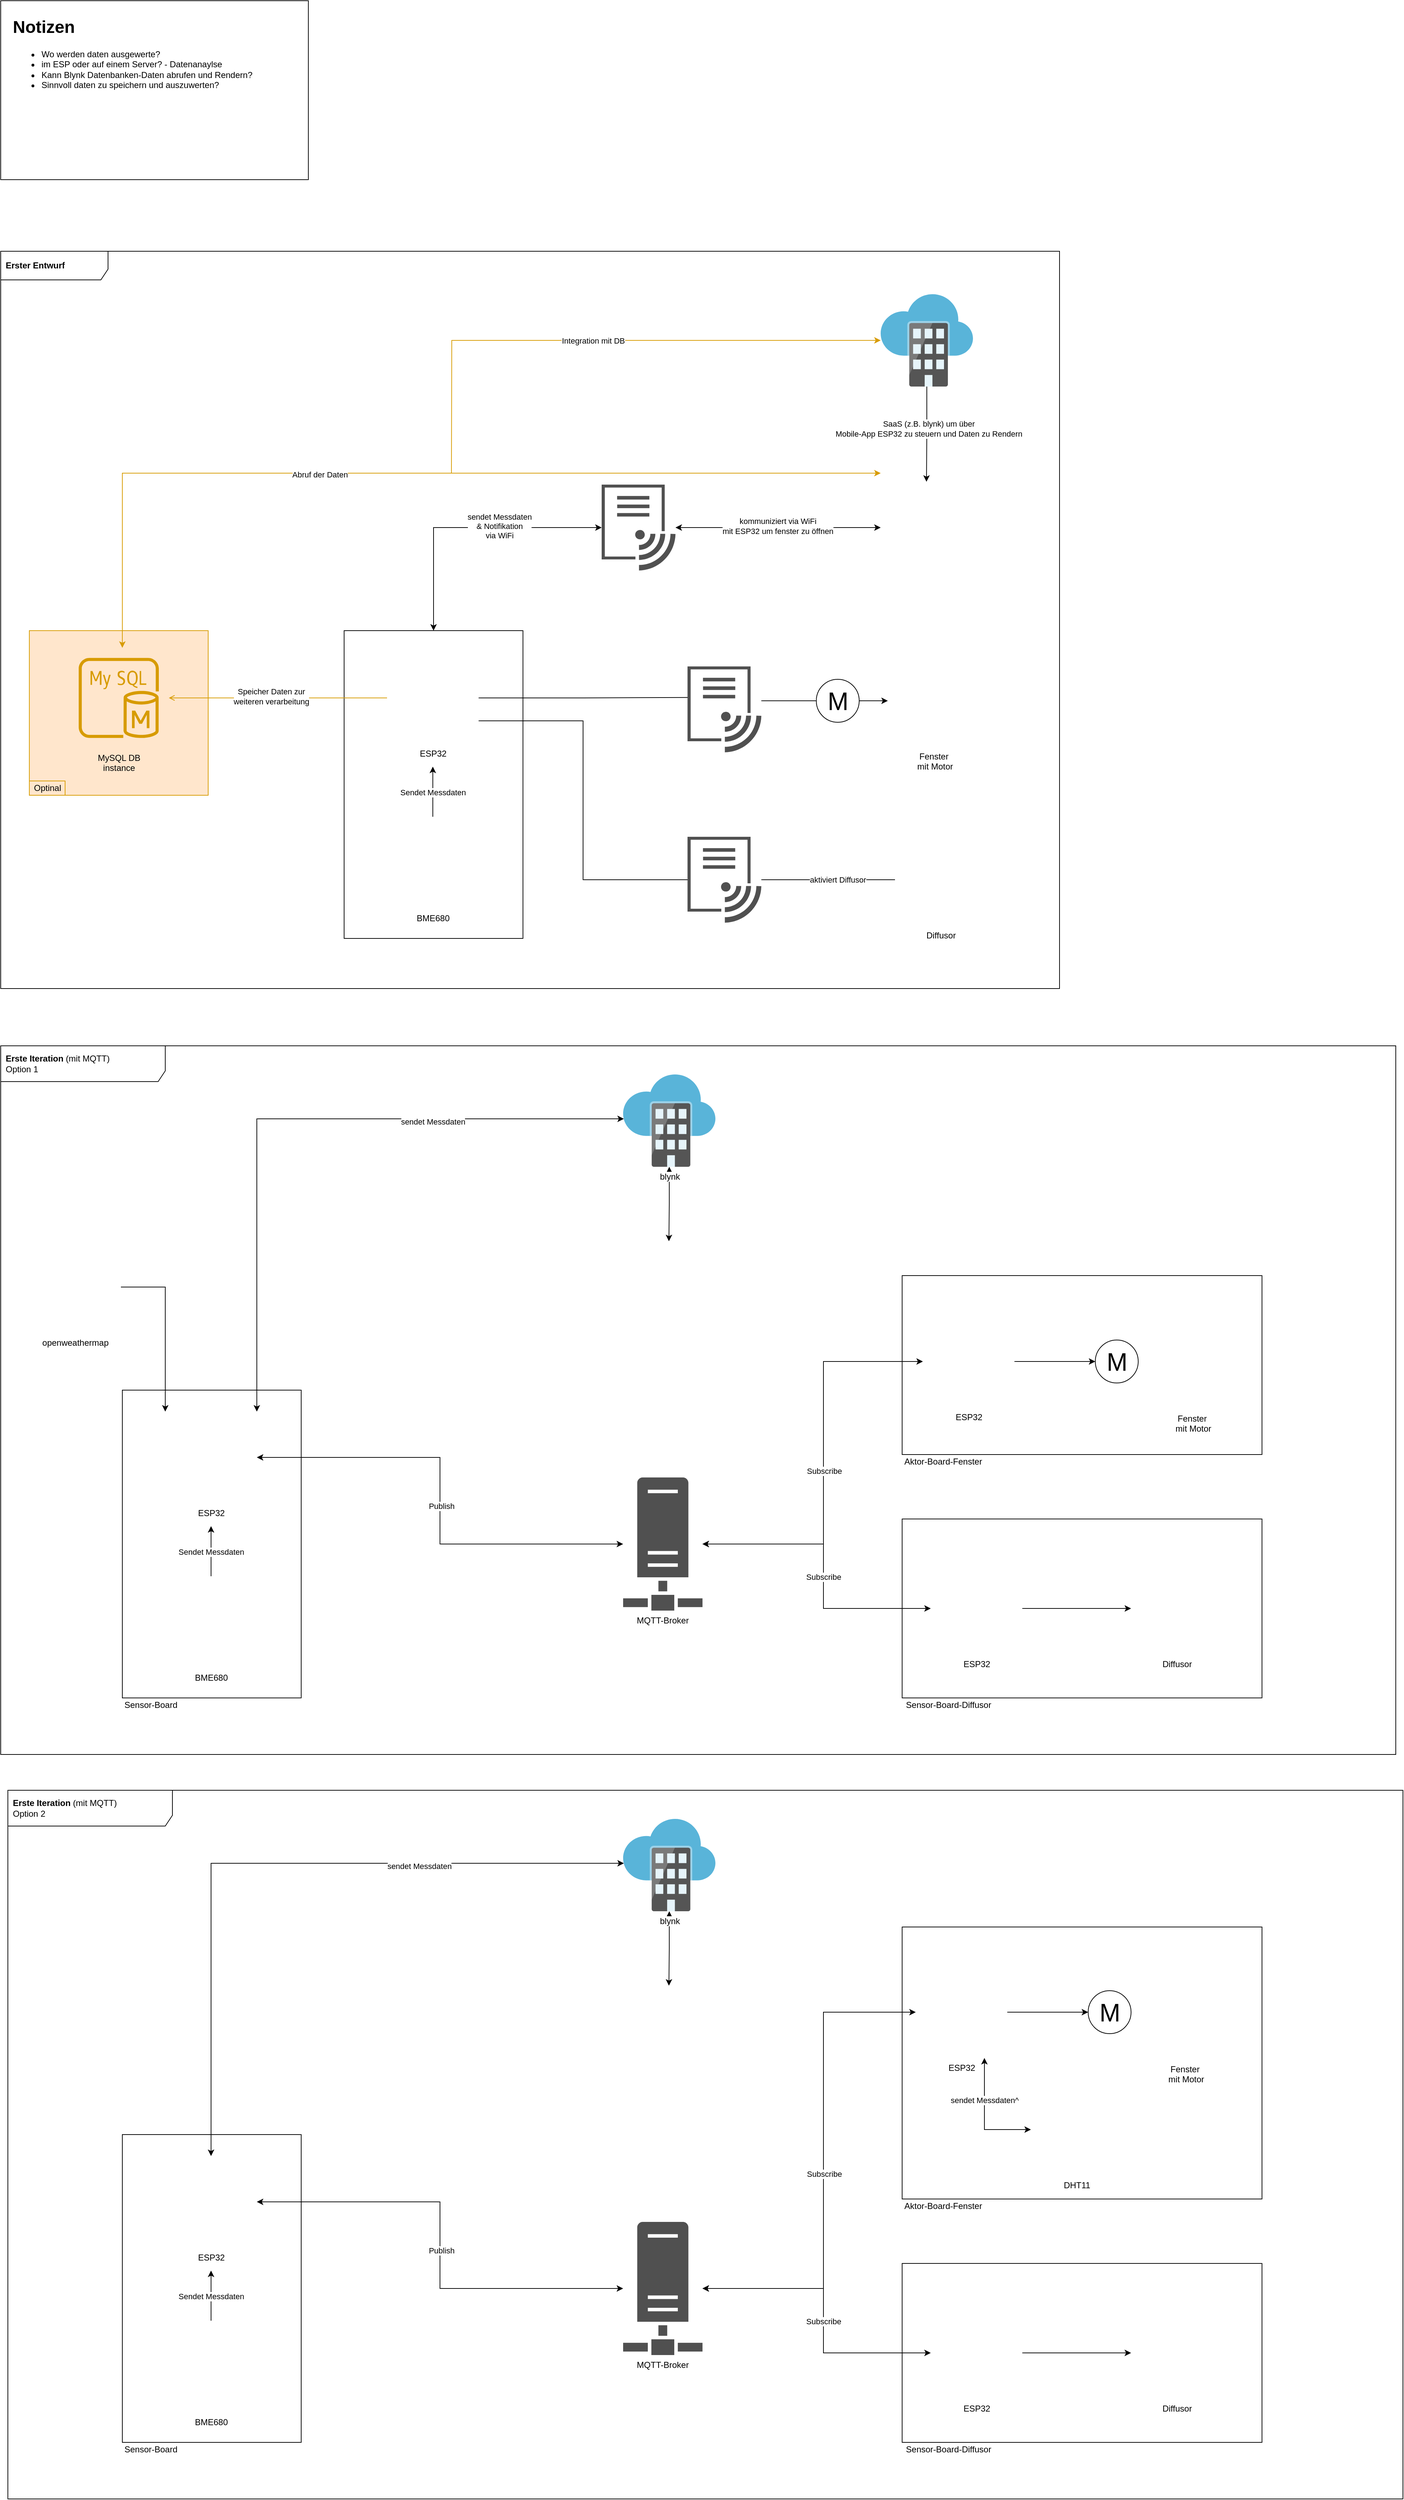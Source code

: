 <mxfile version="14.6.13" type="github" pages="4">
  <diagram name="Architekturdiagramm" id="822b0af5-4adb-64df-f703-e8dfc1f81529">
    <mxGraphModel dx="4665" dy="2795" grid="1" gridSize="10" guides="1" tooltips="1" connect="1" arrows="1" fold="1" page="1" pageScale="1" pageWidth="1100" pageHeight="850" background="#ffffff" math="0" shadow="0">
      <root>
        <mxCell id="0" />
        <mxCell id="1" parent="0" />
        <mxCell id="L6Wv2gptWpFD-Na3jaec-23" value="&lt;b&gt;Erste Iteration&lt;/b&gt; (mit MQTT)&lt;br&gt;Option 1" style="shape=umlFrame;whiteSpace=wrap;html=1;width=230;height=50;boundedLbl=1;verticalAlign=middle;align=left;spacingLeft=5;" parent="1" vertex="1">
          <mxGeometry x="-1070" y="640" width="1950" height="990" as="geometry" />
        </mxCell>
        <mxCell id="L6Wv2gptWpFD-Na3jaec-62" value="" style="rounded=0;whiteSpace=wrap;html=1;rotation=0;" parent="1" vertex="1">
          <mxGeometry x="190" y="961" width="503" height="250" as="geometry" />
        </mxCell>
        <mxCell id="L6Wv2gptWpFD-Na3jaec-69" value="" style="rounded=0;whiteSpace=wrap;html=1;rotation=0;" parent="1" vertex="1">
          <mxGeometry x="190" y="1301" width="503" height="250" as="geometry" />
        </mxCell>
        <mxCell id="L6Wv2gptWpFD-Na3jaec-20" value="&lt;div&gt;&lt;h1&gt;&lt;b&gt;Notizen&lt;/b&gt;&lt;/h1&gt;&lt;/div&gt;&lt;div&gt;&lt;ul&gt;&lt;li&gt;Wo werden daten ausgewerte?&lt;/li&gt;&lt;li&gt;im ESP oder auf einem Server? - Datenanaylse&lt;/li&gt;&lt;li&gt;Kann Blynk Datenbanken-Daten abrufen und Rendern?&lt;/li&gt;&lt;li&gt;Sinnvoll daten zu speichern und auszuwerten?&lt;/li&gt;&lt;/ul&gt;&lt;/div&gt;" style="rounded=0;whiteSpace=wrap;html=1;rotation=0;align=left;verticalAlign=top;spacingLeft=15;" parent="1" vertex="1">
          <mxGeometry x="-1070" y="-820" width="430" height="250" as="geometry" />
        </mxCell>
        <mxCell id="L6Wv2gptWpFD-Na3jaec-21" value="&lt;font color=&quot;#000000&quot;&gt;&lt;b&gt;Erster Entwurf&lt;/b&gt;&lt;/font&gt;" style="shape=umlFrame;whiteSpace=wrap;html=1;width=150;height=40;boundedLbl=1;verticalAlign=middle;align=left;spacingLeft=5;fontColor=#FFD966;" parent="1" vertex="1">
          <mxGeometry x="-1070" y="-470" width="1480" height="1030" as="geometry" />
        </mxCell>
        <mxCell id="L6Wv2gptWpFD-Na3jaec-22" value="" style="group" parent="1" vertex="1" connectable="0">
          <mxGeometry x="-1030" y="-410" width="1338" height="900" as="geometry" />
        </mxCell>
        <mxCell id="L6Wv2gptWpFD-Na3jaec-19" value="" style="group" parent="L6Wv2gptWpFD-Na3jaec-22" vertex="1" connectable="0">
          <mxGeometry y="470" width="250" height="230" as="geometry" />
        </mxCell>
        <mxCell id="KKaPVOt-ZBPMSquiPYqL-2" value="" style="rounded=0;whiteSpace=wrap;html=1;rotation=90;fillColor=#ffe6cc;strokeColor=#d79b00;" parent="L6Wv2gptWpFD-Na3jaec-19" vertex="1">
          <mxGeometry x="10" y="-10" width="230" height="250" as="geometry" />
        </mxCell>
        <mxCell id="KKaPVOt-ZBPMSquiPYqL-3" value="Optinal" style="text;html=1;align=center;verticalAlign=middle;resizable=0;points=[];autosize=1;strokeColor=#d79b00;fillColor=#ffe6cc;" parent="L6Wv2gptWpFD-Na3jaec-19" vertex="1">
          <mxGeometry y="210" width="50" height="20" as="geometry" />
        </mxCell>
        <mxCell id="sFw1YCxArVGwYr5Psf2_-29" value="" style="rounded=0;whiteSpace=wrap;html=1;rotation=90;" parent="L6Wv2gptWpFD-Na3jaec-22" vertex="1">
          <mxGeometry x="350" y="560" width="430" height="250" as="geometry" />
        </mxCell>
        <mxCell id="VayuEp_gb8o4iQxjAT1D-1" value="&lt;div&gt;ESP32&lt;/div&gt;" style="shape=image;html=1;verticalAlign=top;verticalLabelPosition=bottom;labelBackgroundColor=#ffffff;imageAspect=0;aspect=fixed;image=https://cdn1.iconfinder.com/data/icons/computer-hardware-glyphs-vol-2/52/microchip__chip__cpu__computer__proceesor__pc__hardware-128.png" parent="L6Wv2gptWpFD-Na3jaec-22" vertex="1">
          <mxGeometry x="500" y="500" width="128" height="128" as="geometry" />
        </mxCell>
        <mxCell id="sFw1YCxArVGwYr5Psf2_-2" style="edgeStyle=orthogonalEdgeStyle;rounded=0;orthogonalLoop=1;jettySize=auto;html=1;startArrow=none;startFill=0;exitX=0.5;exitY=0;exitDx=0;exitDy=0;endArrow=classic;endFill=1;" parent="L6Wv2gptWpFD-Na3jaec-22" source="VayuEp_gb8o4iQxjAT1D-4" edge="1">
          <mxGeometry relative="1" as="geometry">
            <mxPoint x="564" y="720" as="sourcePoint" />
            <mxPoint x="564" y="660" as="targetPoint" />
          </mxGeometry>
        </mxCell>
        <mxCell id="sFw1YCxArVGwYr5Psf2_-30" value="Sendet Messdaten" style="edgeLabel;html=1;align=center;verticalAlign=middle;resizable=0;points=[];" parent="sFw1YCxArVGwYr5Psf2_-2" vertex="1" connectable="0">
          <mxGeometry x="-0.04" relative="1" as="geometry">
            <mxPoint as="offset" />
          </mxGeometry>
        </mxCell>
        <mxCell id="VayuEp_gb8o4iQxjAT1D-4" value="BME680" style="shape=image;html=1;verticalAlign=top;verticalLabelPosition=bottom;labelBackgroundColor=#ffffff;imageAspect=0;aspect=fixed;image=https://cdn2.iconfinder.com/data/icons/innovation-technology-1/512/tech_0007-128.png" parent="L6Wv2gptWpFD-Na3jaec-22" vertex="1">
          <mxGeometry x="500" y="730" width="128" height="128" as="geometry" />
        </mxCell>
        <mxCell id="VayuEp_gb8o4iQxjAT1D-5" value="Diffusor" style="shape=image;html=1;verticalAlign=top;verticalLabelPosition=bottom;labelBackgroundColor=#ffffff;imageAspect=0;aspect=fixed;image=https://cdn3.iconfinder.com/data/icons/glypho-free/64/drawer-front-upload-output-arrow-up-128.png;fontStyle=0" parent="L6Wv2gptWpFD-Na3jaec-22" vertex="1">
          <mxGeometry x="1210" y="754" width="128" height="128" as="geometry" />
        </mxCell>
        <mxCell id="VayuEp_gb8o4iQxjAT1D-6" value="&lt;div&gt;Fenster&lt;/div&gt;&amp;nbsp;mit Motor" style="shape=image;html=1;verticalAlign=top;verticalLabelPosition=bottom;labelBackgroundColor=#ffffff;imageAspect=0;aspect=fixed;image=https://cdn4.iconfinder.com/data/icons/stop-virus-outline-iconset/128/ic_wind-128.png" parent="L6Wv2gptWpFD-Na3jaec-22" vertex="1">
          <mxGeometry x="1200" y="504" width="128" height="128" as="geometry" />
        </mxCell>
        <mxCell id="sFw1YCxArVGwYr5Psf2_-16" value="" style="shape=image;html=1;verticalAlign=top;verticalLabelPosition=bottom;labelBackgroundColor=#ffffff;imageAspect=0;aspect=fixed;image=https://cdn0.iconfinder.com/data/icons/essentials-9/128/__Phone-128.png" parent="L6Wv2gptWpFD-Na3jaec-22" vertex="1">
          <mxGeometry x="1190" y="262" width="128" height="128" as="geometry" />
        </mxCell>
        <mxCell id="sFw1YCxArVGwYr5Psf2_-36" style="edgeStyle=orthogonalEdgeStyle;rounded=0;orthogonalLoop=1;jettySize=auto;html=1;entryX=0;entryY=0.5;entryDx=0;entryDy=0;startArrow=classic;startFill=1;endArrow=classic;endFill=1;" parent="L6Wv2gptWpFD-Na3jaec-22" source="sFw1YCxArVGwYr5Psf2_-31" target="sFw1YCxArVGwYr5Psf2_-29" edge="1">
          <mxGeometry relative="1" as="geometry" />
        </mxCell>
        <mxCell id="sFw1YCxArVGwYr5Psf2_-40" value="sendet Messdaten &lt;br&gt;&amp;amp; Notifikation&lt;br&gt;&lt;div&gt;via WiFi&lt;/div&gt;" style="edgeLabel;html=1;align=center;verticalAlign=middle;resizable=0;points=[];" parent="sFw1YCxArVGwYr5Psf2_-36" vertex="1" connectable="0">
          <mxGeometry x="-0.245" y="-2" relative="1" as="geometry">
            <mxPoint as="offset" />
          </mxGeometry>
        </mxCell>
        <mxCell id="sFw1YCxArVGwYr5Psf2_-31" value="" style="pointerEvents=1;shadow=0;dashed=0;html=1;strokeColor=none;labelPosition=center;verticalLabelPosition=bottom;verticalAlign=top;align=center;fillColor=#505050;shape=mxgraph.mscae.intune.intune_wifi_profiles" parent="L6Wv2gptWpFD-Na3jaec-22" vertex="1">
          <mxGeometry x="800" y="266" width="103.2" height="120" as="geometry" />
        </mxCell>
        <mxCell id="sFw1YCxArVGwYr5Psf2_-35" style="edgeStyle=orthogonalEdgeStyle;rounded=0;orthogonalLoop=1;jettySize=auto;html=1;startArrow=classic;startFill=1;endArrow=classic;endFill=1;" parent="L6Wv2gptWpFD-Na3jaec-22" source="sFw1YCxArVGwYr5Psf2_-16" target="sFw1YCxArVGwYr5Psf2_-31" edge="1">
          <mxGeometry relative="1" as="geometry" />
        </mxCell>
        <mxCell id="sFw1YCxArVGwYr5Psf2_-41" value="kommuniziert via WiFi&lt;br&gt;mit ESP32 um fenster zu öffnen" style="edgeLabel;html=1;align=center;verticalAlign=middle;resizable=0;points=[];" parent="sFw1YCxArVGwYr5Psf2_-35" vertex="1" connectable="0">
          <mxGeometry x="0.005" y="-2" relative="1" as="geometry">
            <mxPoint as="offset" />
          </mxGeometry>
        </mxCell>
        <mxCell id="sFw1YCxArVGwYr5Psf2_-22" value="M" style="verticalLabelPosition=middle;shadow=0;dashed=0;align=center;html=1;verticalAlign=middle;strokeWidth=1;shape=ellipse;aspect=fixed;fontSize=35;" parent="L6Wv2gptWpFD-Na3jaec-22" vertex="1">
          <mxGeometry x="1100" y="538" width="60" height="60" as="geometry" />
        </mxCell>
        <mxCell id="sFw1YCxArVGwYr5Psf2_-7" style="edgeStyle=orthogonalEdgeStyle;rounded=0;orthogonalLoop=1;jettySize=auto;html=1;entryX=0;entryY=0.5;entryDx=0;entryDy=0;startArrow=none;startFill=0;" parent="L6Wv2gptWpFD-Na3jaec-22" source="sFw1YCxArVGwYr5Psf2_-22" target="VayuEp_gb8o4iQxjAT1D-6" edge="1">
          <mxGeometry relative="1" as="geometry" />
        </mxCell>
        <mxCell id="KKaPVOt-ZBPMSquiPYqL-8" style="edgeStyle=orthogonalEdgeStyle;rounded=0;orthogonalLoop=1;jettySize=auto;html=1;endArrow=none;endFill=0;startArrow=open;startFill=0;fillColor=#ffe6cc;strokeColor=#d79b00;" parent="L6Wv2gptWpFD-Na3jaec-22" source="KKaPVOt-ZBPMSquiPYqL-1" target="VayuEp_gb8o4iQxjAT1D-1" edge="1">
          <mxGeometry relative="1" as="geometry" />
        </mxCell>
        <mxCell id="KKaPVOt-ZBPMSquiPYqL-9" value="Speicher Daten zur &lt;br&gt;weiteren verarbeitung" style="edgeLabel;html=1;align=center;verticalAlign=middle;resizable=0;points=[];" parent="KKaPVOt-ZBPMSquiPYqL-8" vertex="1" connectable="0">
          <mxGeometry x="-0.064" y="2" relative="1" as="geometry">
            <mxPoint as="offset" />
          </mxGeometry>
        </mxCell>
        <mxCell id="KKaPVOt-ZBPMSquiPYqL-1" value="MySQL DB &#xa;instance" style="outlineConnect=0;strokeColor=#d79b00;fillColor=#ffe6cc;dashed=0;verticalLabelPosition=bottom;verticalAlign=top;align=center;html=1;fontSize=12;fontStyle=0;aspect=fixed;shape=mxgraph.aws4.resourceIcon;resIcon=mxgraph.aws4.mysql_db_instance;" parent="L6Wv2gptWpFD-Na3jaec-22" vertex="1">
          <mxGeometry x="55" y="494" width="140" height="140" as="geometry" />
        </mxCell>
        <mxCell id="KKaPVOt-ZBPMSquiPYqL-6" style="edgeStyle=orthogonalEdgeStyle;rounded=0;orthogonalLoop=1;jettySize=auto;html=1;entryX=0.5;entryY=0;entryDx=0;entryDy=0;" parent="L6Wv2gptWpFD-Na3jaec-22" source="KKaPVOt-ZBPMSquiPYqL-4" target="sFw1YCxArVGwYr5Psf2_-16" edge="1">
          <mxGeometry relative="1" as="geometry" />
        </mxCell>
        <mxCell id="KKaPVOt-ZBPMSquiPYqL-7" value="SaaS (z.B. blynk) um über &lt;br&gt;Mobile-App ESP32 zu steuern und Daten zu Rendern" style="edgeLabel;html=1;align=center;verticalAlign=middle;resizable=0;points=[];" parent="KKaPVOt-ZBPMSquiPYqL-6" vertex="1" connectable="0">
          <mxGeometry x="-0.116" y="2" relative="1" as="geometry">
            <mxPoint as="offset" />
          </mxGeometry>
        </mxCell>
        <mxCell id="L6Wv2gptWpFD-Na3jaec-1" style="edgeStyle=orthogonalEdgeStyle;rounded=0;orthogonalLoop=1;jettySize=auto;html=1;startArrow=classic;startFill=1;endArrow=none;endFill=0;fillColor=#ffe6cc;strokeColor=#d79b00;" parent="L6Wv2gptWpFD-Na3jaec-22" source="KKaPVOt-ZBPMSquiPYqL-4" edge="1">
          <mxGeometry relative="1" as="geometry">
            <mxPoint x="590.0" y="250" as="targetPoint" />
          </mxGeometry>
        </mxCell>
        <mxCell id="L6Wv2gptWpFD-Na3jaec-2" value="Integration mit DB" style="edgeLabel;html=1;align=center;verticalAlign=middle;resizable=0;points=[];" parent="L6Wv2gptWpFD-Na3jaec-1" vertex="1" connectable="0">
          <mxGeometry x="0.024" relative="1" as="geometry">
            <mxPoint as="offset" />
          </mxGeometry>
        </mxCell>
        <mxCell id="KKaPVOt-ZBPMSquiPYqL-4" value="" style="aspect=fixed;html=1;points=[];align=center;image;fontSize=12;image=img/lib/mscae/Software_as_a_Service.svg;" parent="L6Wv2gptWpFD-Na3jaec-22" vertex="1">
          <mxGeometry x="1190" width="129" height="129" as="geometry" />
        </mxCell>
        <mxCell id="KKaPVOt-ZBPMSquiPYqL-10" style="edgeStyle=orthogonalEdgeStyle;rounded=0;orthogonalLoop=1;jettySize=auto;html=1;startArrow=classic;startFill=1;endArrow=classic;endFill=1;fillColor=#ffe6cc;strokeColor=#d79b00;" parent="L6Wv2gptWpFD-Na3jaec-22" target="KKaPVOt-ZBPMSquiPYqL-1" edge="1">
          <mxGeometry relative="1" as="geometry">
            <mxPoint x="1190" y="250" as="sourcePoint" />
            <Array as="points">
              <mxPoint x="1190" y="250" />
              <mxPoint x="130" y="250" />
            </Array>
          </mxGeometry>
        </mxCell>
        <mxCell id="KKaPVOt-ZBPMSquiPYqL-11" value="Abruf der Daten" style="edgeLabel;html=1;align=center;verticalAlign=middle;resizable=0;points=[];" parent="KKaPVOt-ZBPMSquiPYqL-10" vertex="1" connectable="0">
          <mxGeometry x="0.203" y="2" relative="1" as="geometry">
            <mxPoint as="offset" />
          </mxGeometry>
        </mxCell>
        <mxCell id="L6Wv2gptWpFD-Na3jaec-17" style="edgeStyle=orthogonalEdgeStyle;rounded=0;orthogonalLoop=1;jettySize=auto;html=1;startArrow=none;startFill=0;endArrow=none;endFill=0;exitX=1;exitY=0.4;exitDx=0;exitDy=0;exitPerimeter=0;" parent="L6Wv2gptWpFD-Na3jaec-22" source="L6Wv2gptWpFD-Na3jaec-3" target="sFw1YCxArVGwYr5Psf2_-22" edge="1">
          <mxGeometry relative="1" as="geometry" />
        </mxCell>
        <mxCell id="L6Wv2gptWpFD-Na3jaec-3" value="" style="pointerEvents=1;shadow=0;dashed=0;html=1;strokeColor=none;labelPosition=center;verticalLabelPosition=bottom;verticalAlign=top;align=center;fillColor=#505050;shape=mxgraph.mscae.intune.intune_wifi_profiles" parent="L6Wv2gptWpFD-Na3jaec-22" vertex="1">
          <mxGeometry x="920" y="520" width="103.2" height="120" as="geometry" />
        </mxCell>
        <mxCell id="L6Wv2gptWpFD-Na3jaec-14" style="edgeStyle=orthogonalEdgeStyle;rounded=0;orthogonalLoop=1;jettySize=auto;html=1;entryX=0.001;entryY=0.361;entryDx=0;entryDy=0;entryPerimeter=0;startArrow=none;startFill=0;endArrow=none;endFill=0;" parent="L6Wv2gptWpFD-Na3jaec-22" source="VayuEp_gb8o4iQxjAT1D-1" target="L6Wv2gptWpFD-Na3jaec-3" edge="1">
          <mxGeometry relative="1" as="geometry" />
        </mxCell>
        <mxCell id="L6Wv2gptWpFD-Na3jaec-12" style="edgeStyle=orthogonalEdgeStyle;rounded=0;orthogonalLoop=1;jettySize=auto;html=1;startArrow=none;startFill=0;endArrow=none;endFill=0;" parent="L6Wv2gptWpFD-Na3jaec-22" source="L6Wv2gptWpFD-Na3jaec-4" target="VayuEp_gb8o4iQxjAT1D-5" edge="1">
          <mxGeometry relative="1" as="geometry" />
        </mxCell>
        <mxCell id="L6Wv2gptWpFD-Na3jaec-13" value="aktiviert Diffusor" style="edgeLabel;html=1;align=center;verticalAlign=middle;resizable=0;points=[];" parent="L6Wv2gptWpFD-Na3jaec-12" vertex="1" connectable="0">
          <mxGeometry x="-0.02" relative="1" as="geometry">
            <mxPoint x="15" as="offset" />
          </mxGeometry>
        </mxCell>
        <mxCell id="L6Wv2gptWpFD-Na3jaec-4" value="" style="pointerEvents=1;shadow=0;dashed=0;html=1;strokeColor=none;labelPosition=center;verticalLabelPosition=bottom;verticalAlign=top;align=center;fillColor=#505050;shape=mxgraph.mscae.intune.intune_wifi_profiles" parent="L6Wv2gptWpFD-Na3jaec-22" vertex="1">
          <mxGeometry x="920" y="758" width="103.2" height="120" as="geometry" />
        </mxCell>
        <mxCell id="L6Wv2gptWpFD-Na3jaec-9" style="edgeStyle=orthogonalEdgeStyle;rounded=0;orthogonalLoop=1;jettySize=auto;html=1;exitX=1;exitY=0.75;exitDx=0;exitDy=0;entryX=0;entryY=0.5;entryDx=0;entryDy=0;entryPerimeter=0;startArrow=none;startFill=0;endArrow=none;endFill=0;" parent="L6Wv2gptWpFD-Na3jaec-22" source="VayuEp_gb8o4iQxjAT1D-1" target="L6Wv2gptWpFD-Na3jaec-4" edge="1">
          <mxGeometry relative="1" as="geometry" />
        </mxCell>
        <mxCell id="L6Wv2gptWpFD-Na3jaec-28" value="" style="rounded=0;whiteSpace=wrap;html=1;rotation=90;" parent="1" vertex="1">
          <mxGeometry x="-990" y="1211" width="430" height="250" as="geometry" />
        </mxCell>
        <mxCell id="L6Wv2gptWpFD-Na3jaec-75" style="edgeStyle=orthogonalEdgeStyle;rounded=0;orthogonalLoop=1;jettySize=auto;html=1;exitX=1;exitY=0.5;exitDx=0;exitDy=0;fontColor=#000000;startArrow=classic;startFill=1;endArrow=classic;endFill=1;" parent="1" source="L6Wv2gptWpFD-Na3jaec-29" target="L6Wv2gptWpFD-Na3jaec-73" edge="1">
          <mxGeometry relative="1" as="geometry" />
        </mxCell>
        <mxCell id="L6Wv2gptWpFD-Na3jaec-76" value="Publish" style="edgeLabel;html=1;align=center;verticalAlign=middle;resizable=0;points=[];fontColor=#000000;" parent="L6Wv2gptWpFD-Na3jaec-75" vertex="1" connectable="0">
          <mxGeometry x="0.022" y="2" relative="1" as="geometry">
            <mxPoint as="offset" />
          </mxGeometry>
        </mxCell>
        <mxCell id="L6Wv2gptWpFD-Na3jaec-29" value="&lt;div&gt;ESP32&lt;/div&gt;" style="shape=image;html=1;verticalAlign=top;verticalLabelPosition=bottom;labelBackgroundColor=#ffffff;imageAspect=0;aspect=fixed;image=https://cdn1.iconfinder.com/data/icons/computer-hardware-glyphs-vol-2/52/microchip__chip__cpu__computer__proceesor__pc__hardware-128.png" parent="1" vertex="1">
          <mxGeometry x="-840" y="1151" width="128" height="128" as="geometry" />
        </mxCell>
        <mxCell id="L6Wv2gptWpFD-Na3jaec-30" style="edgeStyle=orthogonalEdgeStyle;rounded=0;orthogonalLoop=1;jettySize=auto;html=1;startArrow=none;startFill=0;exitX=0.5;exitY=0;exitDx=0;exitDy=0;endArrow=classic;endFill=1;" parent="1" source="L6Wv2gptWpFD-Na3jaec-32" edge="1">
          <mxGeometry x="-1340" y="651" as="geometry">
            <mxPoint x="-776" y="1371" as="sourcePoint" />
            <mxPoint x="-776" y="1311" as="targetPoint" />
          </mxGeometry>
        </mxCell>
        <mxCell id="L6Wv2gptWpFD-Na3jaec-31" value="Sendet Messdaten" style="edgeLabel;html=1;align=center;verticalAlign=middle;resizable=0;points=[];" parent="L6Wv2gptWpFD-Na3jaec-30" vertex="1" connectable="0">
          <mxGeometry x="-0.04" relative="1" as="geometry">
            <mxPoint as="offset" />
          </mxGeometry>
        </mxCell>
        <mxCell id="L6Wv2gptWpFD-Na3jaec-32" value="BME680" style="shape=image;html=1;verticalAlign=top;verticalLabelPosition=bottom;labelBackgroundColor=#ffffff;imageAspect=0;aspect=fixed;image=https://cdn2.iconfinder.com/data/icons/innovation-technology-1/512/tech_0007-128.png" parent="1" vertex="1">
          <mxGeometry x="-840" y="1381" width="128" height="128" as="geometry" />
        </mxCell>
        <mxCell id="L6Wv2gptWpFD-Na3jaec-33" value="Diffusor" style="shape=image;html=1;verticalAlign=top;verticalLabelPosition=bottom;labelBackgroundColor=#ffffff;imageAspect=0;aspect=fixed;image=https://cdn3.iconfinder.com/data/icons/glypho-free/64/drawer-front-upload-output-arrow-up-128.png;fontStyle=0" parent="1" vertex="1">
          <mxGeometry x="510" y="1362" width="128" height="128" as="geometry" />
        </mxCell>
        <mxCell id="L6Wv2gptWpFD-Na3jaec-35" value="" style="shape=image;html=1;verticalAlign=top;verticalLabelPosition=bottom;labelBackgroundColor=#ffffff;imageAspect=0;aspect=fixed;image=https://cdn0.iconfinder.com/data/icons/essentials-9/128/__Phone-128.png" parent="1" vertex="1">
          <mxGeometry x="-200" y="913" width="128" height="128" as="geometry" />
        </mxCell>
        <mxCell id="L6Wv2gptWpFD-Na3jaec-41" value="M" style="verticalLabelPosition=middle;shadow=0;dashed=0;align=center;html=1;verticalAlign=middle;strokeWidth=1;shape=ellipse;aspect=fixed;fontSize=35;" parent="1" vertex="1">
          <mxGeometry x="460" y="1051" width="60" height="60" as="geometry" />
        </mxCell>
        <mxCell id="sHGwKZjFcYj0_iWmlczI-5" style="edgeStyle=orthogonalEdgeStyle;rounded=0;orthogonalLoop=1;jettySize=auto;html=1;startArrow=classic;startFill=1;" edge="1" parent="1" source="L6Wv2gptWpFD-Na3jaec-50" target="L6Wv2gptWpFD-Na3jaec-35">
          <mxGeometry relative="1" as="geometry" />
        </mxCell>
        <mxCell id="L6Wv2gptWpFD-Na3jaec-50" value="blynk" style="aspect=fixed;html=1;points=[];align=center;image;fontSize=12;image=img/lib/mscae/Software_as_a_Service.svg;" parent="1" vertex="1">
          <mxGeometry x="-200.0" y="680" width="129" height="129" as="geometry" />
        </mxCell>
        <mxCell id="L6Wv2gptWpFD-Na3jaec-34" value="&lt;div&gt;Fenster&lt;/div&gt;&amp;nbsp;mit Motor" style="shape=image;html=1;verticalAlign=top;verticalLabelPosition=bottom;labelBackgroundColor=#ffffff;imageAspect=0;aspect=fixed;image=https://cdn4.iconfinder.com/data/icons/stop-virus-outline-iconset/128/ic_wind-128.png" parent="1" vertex="1">
          <mxGeometry x="531" y="1019" width="128" height="128" as="geometry" />
        </mxCell>
        <mxCell id="L6Wv2gptWpFD-Na3jaec-72" style="edgeStyle=orthogonalEdgeStyle;rounded=0;orthogonalLoop=1;jettySize=auto;html=1;fontColor=#000000;startArrow=none;startFill=0;endArrow=classic;endFill=1;" parent="1" source="L6Wv2gptWpFD-Na3jaec-61" target="L6Wv2gptWpFD-Na3jaec-41" edge="1">
          <mxGeometry relative="1" as="geometry" />
        </mxCell>
        <mxCell id="L6Wv2gptWpFD-Na3jaec-61" value="&lt;div&gt;ESP32&lt;/div&gt;" style="shape=image;html=1;verticalAlign=top;verticalLabelPosition=bottom;labelBackgroundColor=#ffffff;imageAspect=0;aspect=fixed;image=https://cdn1.iconfinder.com/data/icons/computer-hardware-glyphs-vol-2/52/microchip__chip__cpu__computer__proceesor__pc__hardware-128.png" parent="1" vertex="1">
          <mxGeometry x="219" y="1017" width="128" height="128" as="geometry" />
        </mxCell>
        <mxCell id="L6Wv2gptWpFD-Na3jaec-71" style="edgeStyle=orthogonalEdgeStyle;rounded=0;orthogonalLoop=1;jettySize=auto;html=1;fontColor=#000000;startArrow=none;startFill=0;endArrow=classic;endFill=1;" parent="1" source="L6Wv2gptWpFD-Na3jaec-70" target="L6Wv2gptWpFD-Na3jaec-33" edge="1">
          <mxGeometry relative="1" as="geometry" />
        </mxCell>
        <mxCell id="L6Wv2gptWpFD-Na3jaec-79" style="edgeStyle=orthogonalEdgeStyle;rounded=0;orthogonalLoop=1;jettySize=auto;html=1;exitX=0;exitY=0.5;exitDx=0;exitDy=0;fontColor=#000000;startArrow=classic;startFill=1;endArrow=classic;endFill=1;" parent="1" source="L6Wv2gptWpFD-Na3jaec-70" target="L6Wv2gptWpFD-Na3jaec-73" edge="1">
          <mxGeometry relative="1" as="geometry">
            <Array as="points">
              <mxPoint x="80" y="1426" />
              <mxPoint x="80" y="1336" />
            </Array>
          </mxGeometry>
        </mxCell>
        <mxCell id="L6Wv2gptWpFD-Na3jaec-81" value="Subscribe" style="edgeLabel;html=1;align=center;verticalAlign=middle;resizable=0;points=[];fontColor=#000000;" parent="L6Wv2gptWpFD-Na3jaec-79" vertex="1" connectable="0">
          <mxGeometry x="-0.052" relative="1" as="geometry">
            <mxPoint as="offset" />
          </mxGeometry>
        </mxCell>
        <mxCell id="L6Wv2gptWpFD-Na3jaec-70" value="&lt;div&gt;ESP32&lt;/div&gt;" style="shape=image;html=1;verticalAlign=top;verticalLabelPosition=bottom;labelBackgroundColor=#ffffff;imageAspect=0;aspect=fixed;image=https://cdn1.iconfinder.com/data/icons/computer-hardware-glyphs-vol-2/52/microchip__chip__cpu__computer__proceesor__pc__hardware-128.png" parent="1" vertex="1">
          <mxGeometry x="230" y="1362" width="128" height="128" as="geometry" />
        </mxCell>
        <mxCell id="L6Wv2gptWpFD-Na3jaec-77" style="edgeStyle=orthogonalEdgeStyle;rounded=0;orthogonalLoop=1;jettySize=auto;html=1;entryX=0;entryY=0.5;entryDx=0;entryDy=0;fontColor=#000000;startArrow=classic;startFill=1;endArrow=classic;endFill=1;" parent="1" source="L6Wv2gptWpFD-Na3jaec-73" target="L6Wv2gptWpFD-Na3jaec-61" edge="1">
          <mxGeometry relative="1" as="geometry">
            <Array as="points">
              <mxPoint x="80" y="1336" />
              <mxPoint x="80" y="1081" />
            </Array>
          </mxGeometry>
        </mxCell>
        <mxCell id="L6Wv2gptWpFD-Na3jaec-80" value="Subscribe" style="edgeLabel;html=1;align=center;verticalAlign=middle;resizable=0;points=[];fontColor=#000000;" parent="L6Wv2gptWpFD-Na3jaec-77" vertex="1" connectable="0">
          <mxGeometry x="-0.037" y="-1" relative="1" as="geometry">
            <mxPoint as="offset" />
          </mxGeometry>
        </mxCell>
        <mxCell id="L6Wv2gptWpFD-Na3jaec-73" value="MQTT-Broker" style="pointerEvents=1;shadow=0;dashed=0;html=1;strokeColor=none;fillColor=#505050;labelPosition=center;verticalLabelPosition=bottom;verticalAlign=top;outlineConnect=0;align=center;shape=mxgraph.office.servers.network;fontColor=#000000;" parent="1" vertex="1">
          <mxGeometry x="-200" y="1243" width="110.95" height="186" as="geometry" />
        </mxCell>
        <mxCell id="W2XWbZiIZC6_Dd2EvQrE-1" value="Sensor-Board" style="text;html=1;strokeColor=none;fillColor=none;align=center;verticalAlign=middle;whiteSpace=wrap;rounded=0;" vertex="1" parent="1">
          <mxGeometry x="-900" y="1551" width="80" height="20" as="geometry" />
        </mxCell>
        <mxCell id="W2XWbZiIZC6_Dd2EvQrE-2" value="Sensor-Board-Diffusor" style="text;html=1;strokeColor=none;fillColor=none;align=center;verticalAlign=middle;whiteSpace=wrap;rounded=0;" vertex="1" parent="1">
          <mxGeometry x="190" y="1551" width="130" height="20" as="geometry" />
        </mxCell>
        <mxCell id="W2XWbZiIZC6_Dd2EvQrE-3" value="Aktor-Board-Fenster" style="text;html=1;strokeColor=none;fillColor=none;align=center;verticalAlign=middle;whiteSpace=wrap;rounded=0;" vertex="1" parent="1">
          <mxGeometry x="190" y="1211" width="115" height="20" as="geometry" />
        </mxCell>
        <mxCell id="sHGwKZjFcYj0_iWmlczI-3" style="edgeStyle=orthogonalEdgeStyle;rounded=0;orthogonalLoop=1;jettySize=auto;html=1;exitX=1;exitY=0.5;exitDx=0;exitDy=0;entryX=0;entryY=0;entryDx=0;entryDy=0;" edge="1" parent="1" source="sHGwKZjFcYj0_iWmlczI-1" target="L6Wv2gptWpFD-Na3jaec-29">
          <mxGeometry relative="1" as="geometry" />
        </mxCell>
        <mxCell id="sHGwKZjFcYj0_iWmlczI-1" value="openweathermap" style="shape=image;html=1;verticalAlign=top;verticalLabelPosition=bottom;labelBackgroundColor=#ffffff;imageAspect=0;aspect=fixed;image=https://cdn4.iconfinder.com/data/icons/web-development-5/500/api-code-window-128.png" vertex="1" parent="1">
          <mxGeometry x="-1030" y="913" width="128" height="128" as="geometry" />
        </mxCell>
        <mxCell id="sHGwKZjFcYj0_iWmlczI-4" style="edgeStyle=orthogonalEdgeStyle;rounded=0;orthogonalLoop=1;jettySize=auto;html=1;exitX=1;exitY=0;exitDx=0;exitDy=0;entryX=0.008;entryY=0.481;entryDx=0;entryDy=0;entryPerimeter=0;startArrow=classic;startFill=1;" edge="1" parent="1" source="L6Wv2gptWpFD-Na3jaec-29" target="L6Wv2gptWpFD-Na3jaec-50">
          <mxGeometry relative="1" as="geometry" />
        </mxCell>
        <mxCell id="sHGwKZjFcYj0_iWmlczI-6" value="sendet Messdaten" style="edgeLabel;html=1;align=center;verticalAlign=middle;resizable=0;points=[];" vertex="1" connectable="0" parent="sHGwKZjFcYj0_iWmlczI-4">
          <mxGeometry x="0.422" y="-4" relative="1" as="geometry">
            <mxPoint x="-1" as="offset" />
          </mxGeometry>
        </mxCell>
        <mxCell id="sHGwKZjFcYj0_iWmlczI-7" value="&lt;b&gt;Erste Iteration&lt;/b&gt; (mit MQTT)&lt;br&gt;&lt;div&gt;Option 2&lt;/div&gt;" style="shape=umlFrame;whiteSpace=wrap;html=1;width=230;height=50;boundedLbl=1;verticalAlign=middle;align=left;spacingLeft=5;" vertex="1" parent="1">
          <mxGeometry x="-1060" y="1680" width="1950" height="990" as="geometry" />
        </mxCell>
        <mxCell id="sHGwKZjFcYj0_iWmlczI-8" value="" style="rounded=0;whiteSpace=wrap;html=1;rotation=0;" vertex="1" parent="1">
          <mxGeometry x="190" y="1871" width="503" height="380" as="geometry" />
        </mxCell>
        <mxCell id="sHGwKZjFcYj0_iWmlczI-9" value="" style="rounded=0;whiteSpace=wrap;html=1;rotation=0;" vertex="1" parent="1">
          <mxGeometry x="190" y="2341" width="503" height="250" as="geometry" />
        </mxCell>
        <mxCell id="sHGwKZjFcYj0_iWmlczI-10" value="" style="rounded=0;whiteSpace=wrap;html=1;rotation=90;" vertex="1" parent="1">
          <mxGeometry x="-990" y="2251" width="430" height="250" as="geometry" />
        </mxCell>
        <mxCell id="sHGwKZjFcYj0_iWmlczI-11" style="edgeStyle=orthogonalEdgeStyle;rounded=0;orthogonalLoop=1;jettySize=auto;html=1;exitX=1;exitY=0.5;exitDx=0;exitDy=0;fontColor=#000000;startArrow=classic;startFill=1;endArrow=classic;endFill=1;" edge="1" source="sHGwKZjFcYj0_iWmlczI-13" target="sHGwKZjFcYj0_iWmlczI-31" parent="1">
          <mxGeometry relative="1" as="geometry" />
        </mxCell>
        <mxCell id="sHGwKZjFcYj0_iWmlczI-12" value="Publish" style="edgeLabel;html=1;align=center;verticalAlign=middle;resizable=0;points=[];fontColor=#000000;" vertex="1" connectable="0" parent="sHGwKZjFcYj0_iWmlczI-11">
          <mxGeometry x="0.022" y="2" relative="1" as="geometry">
            <mxPoint as="offset" />
          </mxGeometry>
        </mxCell>
        <mxCell id="sHGwKZjFcYj0_iWmlczI-13" value="&lt;div&gt;ESP32&lt;/div&gt;" style="shape=image;html=1;verticalAlign=top;verticalLabelPosition=bottom;labelBackgroundColor=#ffffff;imageAspect=0;aspect=fixed;image=https://cdn1.iconfinder.com/data/icons/computer-hardware-glyphs-vol-2/52/microchip__chip__cpu__computer__proceesor__pc__hardware-128.png" vertex="1" parent="1">
          <mxGeometry x="-840" y="2191" width="128" height="128" as="geometry" />
        </mxCell>
        <mxCell id="sHGwKZjFcYj0_iWmlczI-14" style="edgeStyle=orthogonalEdgeStyle;rounded=0;orthogonalLoop=1;jettySize=auto;html=1;startArrow=none;startFill=0;exitX=0.5;exitY=0;exitDx=0;exitDy=0;endArrow=classic;endFill=1;" edge="1" source="sHGwKZjFcYj0_iWmlczI-16" parent="1">
          <mxGeometry x="-1340" y="1691" as="geometry">
            <mxPoint x="-776" y="2411" as="sourcePoint" />
            <mxPoint x="-776" y="2351" as="targetPoint" />
          </mxGeometry>
        </mxCell>
        <mxCell id="sHGwKZjFcYj0_iWmlczI-15" value="Sendet Messdaten" style="edgeLabel;html=1;align=center;verticalAlign=middle;resizable=0;points=[];" vertex="1" connectable="0" parent="sHGwKZjFcYj0_iWmlczI-14">
          <mxGeometry x="-0.04" relative="1" as="geometry">
            <mxPoint as="offset" />
          </mxGeometry>
        </mxCell>
        <mxCell id="sHGwKZjFcYj0_iWmlczI-16" value="BME680" style="shape=image;html=1;verticalAlign=top;verticalLabelPosition=bottom;labelBackgroundColor=#ffffff;imageAspect=0;aspect=fixed;image=https://cdn2.iconfinder.com/data/icons/innovation-technology-1/512/tech_0007-128.png" vertex="1" parent="1">
          <mxGeometry x="-840" y="2421" width="128" height="128" as="geometry" />
        </mxCell>
        <mxCell id="sHGwKZjFcYj0_iWmlczI-17" value="Diffusor" style="shape=image;html=1;verticalAlign=top;verticalLabelPosition=bottom;labelBackgroundColor=#ffffff;imageAspect=0;aspect=fixed;image=https://cdn3.iconfinder.com/data/icons/glypho-free/64/drawer-front-upload-output-arrow-up-128.png;fontStyle=0" vertex="1" parent="1">
          <mxGeometry x="510" y="2402" width="128" height="128" as="geometry" />
        </mxCell>
        <mxCell id="sHGwKZjFcYj0_iWmlczI-18" value="" style="shape=image;html=1;verticalAlign=top;verticalLabelPosition=bottom;labelBackgroundColor=#ffffff;imageAspect=0;aspect=fixed;image=https://cdn0.iconfinder.com/data/icons/essentials-9/128/__Phone-128.png" vertex="1" parent="1">
          <mxGeometry x="-200" y="1953" width="128" height="128" as="geometry" />
        </mxCell>
        <mxCell id="sHGwKZjFcYj0_iWmlczI-19" value="M" style="verticalLabelPosition=middle;shadow=0;dashed=0;align=center;html=1;verticalAlign=middle;strokeWidth=1;shape=ellipse;aspect=fixed;fontSize=35;" vertex="1" parent="1">
          <mxGeometry x="450" y="1960" width="60" height="60" as="geometry" />
        </mxCell>
        <mxCell id="sHGwKZjFcYj0_iWmlczI-20" style="edgeStyle=orthogonalEdgeStyle;rounded=0;orthogonalLoop=1;jettySize=auto;html=1;startArrow=classic;startFill=1;" edge="1" source="sHGwKZjFcYj0_iWmlczI-21" target="sHGwKZjFcYj0_iWmlczI-18" parent="1">
          <mxGeometry relative="1" as="geometry" />
        </mxCell>
        <mxCell id="sHGwKZjFcYj0_iWmlczI-21" value="blynk" style="aspect=fixed;html=1;points=[];align=center;image;fontSize=12;image=img/lib/mscae/Software_as_a_Service.svg;" vertex="1" parent="1">
          <mxGeometry x="-200.0" y="1720" width="129" height="129" as="geometry" />
        </mxCell>
        <mxCell id="sHGwKZjFcYj0_iWmlczI-22" value="&lt;div&gt;Fenster&lt;/div&gt;&amp;nbsp;mit Motor" style="shape=image;html=1;verticalAlign=top;verticalLabelPosition=bottom;labelBackgroundColor=#ffffff;imageAspect=0;aspect=fixed;image=https://cdn4.iconfinder.com/data/icons/stop-virus-outline-iconset/128/ic_wind-128.png" vertex="1" parent="1">
          <mxGeometry x="521" y="1928" width="128" height="128" as="geometry" />
        </mxCell>
        <mxCell id="sHGwKZjFcYj0_iWmlczI-23" style="edgeStyle=orthogonalEdgeStyle;rounded=0;orthogonalLoop=1;jettySize=auto;html=1;fontColor=#000000;startArrow=none;startFill=0;endArrow=classic;endFill=1;" edge="1" source="sHGwKZjFcYj0_iWmlczI-24" target="sHGwKZjFcYj0_iWmlczI-19" parent="1">
          <mxGeometry relative="1" as="geometry" />
        </mxCell>
        <mxCell id="sHGwKZjFcYj0_iWmlczI-40" style="edgeStyle=orthogonalEdgeStyle;rounded=0;orthogonalLoop=1;jettySize=auto;html=1;exitX=0.75;exitY=1;exitDx=0;exitDy=0;entryX=0;entryY=0.5;entryDx=0;entryDy=0;startArrow=classic;startFill=1;" edge="1" parent="1" source="sHGwKZjFcYj0_iWmlczI-24" target="sHGwKZjFcYj0_iWmlczI-39">
          <mxGeometry relative="1" as="geometry" />
        </mxCell>
        <mxCell id="sHGwKZjFcYj0_iWmlczI-41" value="sendet Messdaten^" style="edgeLabel;html=1;align=center;verticalAlign=middle;resizable=0;points=[];" vertex="1" connectable="0" parent="sHGwKZjFcYj0_iWmlczI-40">
          <mxGeometry x="-0.285" relative="1" as="geometry">
            <mxPoint as="offset" />
          </mxGeometry>
        </mxCell>
        <mxCell id="sHGwKZjFcYj0_iWmlczI-24" value="&lt;div&gt;ESP32&lt;/div&gt;" style="shape=image;html=1;verticalAlign=top;verticalLabelPosition=bottom;labelBackgroundColor=#ffffff;imageAspect=0;aspect=fixed;image=https://cdn1.iconfinder.com/data/icons/computer-hardware-glyphs-vol-2/52/microchip__chip__cpu__computer__proceesor__pc__hardware-128.png" vertex="1" parent="1">
          <mxGeometry x="209" y="1926" width="128" height="128" as="geometry" />
        </mxCell>
        <mxCell id="sHGwKZjFcYj0_iWmlczI-25" style="edgeStyle=orthogonalEdgeStyle;rounded=0;orthogonalLoop=1;jettySize=auto;html=1;fontColor=#000000;startArrow=none;startFill=0;endArrow=classic;endFill=1;" edge="1" source="sHGwKZjFcYj0_iWmlczI-28" target="sHGwKZjFcYj0_iWmlczI-17" parent="1">
          <mxGeometry relative="1" as="geometry" />
        </mxCell>
        <mxCell id="sHGwKZjFcYj0_iWmlczI-26" style="edgeStyle=orthogonalEdgeStyle;rounded=0;orthogonalLoop=1;jettySize=auto;html=1;exitX=0;exitY=0.5;exitDx=0;exitDy=0;fontColor=#000000;startArrow=classic;startFill=1;endArrow=classic;endFill=1;" edge="1" source="sHGwKZjFcYj0_iWmlczI-28" target="sHGwKZjFcYj0_iWmlczI-31" parent="1">
          <mxGeometry relative="1" as="geometry">
            <Array as="points">
              <mxPoint x="80" y="2466" />
              <mxPoint x="80" y="2376" />
            </Array>
          </mxGeometry>
        </mxCell>
        <mxCell id="sHGwKZjFcYj0_iWmlczI-27" value="Subscribe" style="edgeLabel;html=1;align=center;verticalAlign=middle;resizable=0;points=[];fontColor=#000000;" vertex="1" connectable="0" parent="sHGwKZjFcYj0_iWmlczI-26">
          <mxGeometry x="-0.052" relative="1" as="geometry">
            <mxPoint as="offset" />
          </mxGeometry>
        </mxCell>
        <mxCell id="sHGwKZjFcYj0_iWmlczI-28" value="&lt;div&gt;ESP32&lt;/div&gt;" style="shape=image;html=1;verticalAlign=top;verticalLabelPosition=bottom;labelBackgroundColor=#ffffff;imageAspect=0;aspect=fixed;image=https://cdn1.iconfinder.com/data/icons/computer-hardware-glyphs-vol-2/52/microchip__chip__cpu__computer__proceesor__pc__hardware-128.png" vertex="1" parent="1">
          <mxGeometry x="230" y="2402" width="128" height="128" as="geometry" />
        </mxCell>
        <mxCell id="sHGwKZjFcYj0_iWmlczI-29" style="edgeStyle=orthogonalEdgeStyle;rounded=0;orthogonalLoop=1;jettySize=auto;html=1;entryX=0;entryY=0.5;entryDx=0;entryDy=0;fontColor=#000000;startArrow=classic;startFill=1;endArrow=classic;endFill=1;" edge="1" source="sHGwKZjFcYj0_iWmlczI-31" target="sHGwKZjFcYj0_iWmlczI-24" parent="1">
          <mxGeometry relative="1" as="geometry">
            <Array as="points">
              <mxPoint x="80" y="2376" />
              <mxPoint x="80" y="1990" />
            </Array>
          </mxGeometry>
        </mxCell>
        <mxCell id="sHGwKZjFcYj0_iWmlczI-30" value="Subscribe" style="edgeLabel;html=1;align=center;verticalAlign=middle;resizable=0;points=[];fontColor=#000000;" vertex="1" connectable="0" parent="sHGwKZjFcYj0_iWmlczI-29">
          <mxGeometry x="-0.037" y="-1" relative="1" as="geometry">
            <mxPoint as="offset" />
          </mxGeometry>
        </mxCell>
        <mxCell id="sHGwKZjFcYj0_iWmlczI-31" value="MQTT-Broker" style="pointerEvents=1;shadow=0;dashed=0;html=1;strokeColor=none;fillColor=#505050;labelPosition=center;verticalLabelPosition=bottom;verticalAlign=top;outlineConnect=0;align=center;shape=mxgraph.office.servers.network;fontColor=#000000;" vertex="1" parent="1">
          <mxGeometry x="-200" y="2283" width="110.95" height="186" as="geometry" />
        </mxCell>
        <mxCell id="sHGwKZjFcYj0_iWmlczI-32" value="Sensor-Board" style="text;html=1;strokeColor=none;fillColor=none;align=center;verticalAlign=middle;whiteSpace=wrap;rounded=0;" vertex="1" parent="1">
          <mxGeometry x="-900" y="2591" width="80" height="20" as="geometry" />
        </mxCell>
        <mxCell id="sHGwKZjFcYj0_iWmlczI-33" value="Sensor-Board-Diffusor" style="text;html=1;strokeColor=none;fillColor=none;align=center;verticalAlign=middle;whiteSpace=wrap;rounded=0;" vertex="1" parent="1">
          <mxGeometry x="190" y="2591" width="130" height="20" as="geometry" />
        </mxCell>
        <mxCell id="sHGwKZjFcYj0_iWmlczI-34" value="Aktor-Board-Fenster" style="text;html=1;strokeColor=none;fillColor=none;align=center;verticalAlign=middle;whiteSpace=wrap;rounded=0;" vertex="1" parent="1">
          <mxGeometry x="190" y="2251" width="115" height="20" as="geometry" />
        </mxCell>
        <mxCell id="sHGwKZjFcYj0_iWmlczI-37" style="edgeStyle=orthogonalEdgeStyle;rounded=0;orthogonalLoop=1;jettySize=auto;html=1;exitX=0.5;exitY=0;exitDx=0;exitDy=0;entryX=0.008;entryY=0.481;entryDx=0;entryDy=0;entryPerimeter=0;startArrow=classic;startFill=1;" edge="1" source="sHGwKZjFcYj0_iWmlczI-13" target="sHGwKZjFcYj0_iWmlczI-21" parent="1">
          <mxGeometry relative="1" as="geometry" />
        </mxCell>
        <mxCell id="sHGwKZjFcYj0_iWmlczI-38" value="sendet Messdaten" style="edgeLabel;html=1;align=center;verticalAlign=middle;resizable=0;points=[];" vertex="1" connectable="0" parent="sHGwKZjFcYj0_iWmlczI-37">
          <mxGeometry x="0.422" y="-4" relative="1" as="geometry">
            <mxPoint x="-1" as="offset" />
          </mxGeometry>
        </mxCell>
        <mxCell id="sHGwKZjFcYj0_iWmlczI-39" value="&lt;div&gt;DHT11&lt;/div&gt;" style="shape=image;html=1;verticalAlign=top;verticalLabelPosition=bottom;labelBackgroundColor=#ffffff;imageAspect=0;aspect=fixed;image=https://cdn2.iconfinder.com/data/icons/innovation-technology-1/512/tech_0007-128.png" vertex="1" parent="1">
          <mxGeometry x="370" y="2090" width="128" height="128" as="geometry" />
        </mxCell>
      </root>
    </mxGraphModel>
  </diagram>
  <diagram id="bwPkYq8E7ANFqFx1OJKg" name="Aktivitätsdiagramm">
    <mxGraphModel dx="1426" dy="778" grid="1" gridSize="10" guides="1" tooltips="1" connect="1" arrows="1" fold="1" page="1" pageScale="1" pageWidth="827" pageHeight="1169" math="0" shadow="0">
      <root>
        <mxCell id="MwLlSuZRGqhdZxkgWoQN-0" />
        <mxCell id="MwLlSuZRGqhdZxkgWoQN-1" parent="MwLlSuZRGqhdZxkgWoQN-0" />
      </root>
    </mxGraphModel>
  </diagram>
  <diagram id="FVtWYqMrh9NGkvf-fmVn" name="Kommunikationsdiagramm">
    <mxGraphModel dx="1426" dy="778" grid="1" gridSize="10" guides="1" tooltips="1" connect="1" arrows="1" fold="1" page="1" pageScale="1" pageWidth="827" pageHeight="1169" math="0" shadow="0">
      <root>
        <mxCell id="eVNNBtCcll8Z-r2CayTo-0" />
        <mxCell id="eVNNBtCcll8Z-r2CayTo-1" parent="eVNNBtCcll8Z-r2CayTo-0" />
        <mxCell id="bO-F13z6633doV8jWszJ-1" style="edgeStyle=orthogonalEdgeStyle;rounded=0;orthogonalLoop=1;jettySize=auto;html=1;" edge="1" parent="eVNNBtCcll8Z-r2CayTo-1" source="bO-F13z6633doV8jWszJ-0">
          <mxGeometry relative="1" as="geometry">
            <mxPoint x="20" y="145" as="targetPoint" />
          </mxGeometry>
        </mxCell>
        <mxCell id="bO-F13z6633doV8jWszJ-0" value="Object" style="html=1;" vertex="1" parent="eVNNBtCcll8Z-r2CayTo-1">
          <mxGeometry x="120" y="120" width="110" height="50" as="geometry" />
        </mxCell>
      </root>
    </mxGraphModel>
  </diagram>
  <diagram id="ENnpeAAsthDSgba8O1Vm" name="Sequenzdiagramm">
    <mxGraphModel dx="1426" dy="778" grid="1" gridSize="10" guides="1" tooltips="1" connect="1" arrows="1" fold="1" page="1" pageScale="1" pageWidth="827" pageHeight="1169" math="0" shadow="0">
      <root>
        <mxCell id="heqVXqJGcNfpQko4QrdR-0" />
        <mxCell id="heqVXqJGcNfpQko4QrdR-1" parent="heqVXqJGcNfpQko4QrdR-0" />
      </root>
    </mxGraphModel>
  </diagram>
</mxfile>
